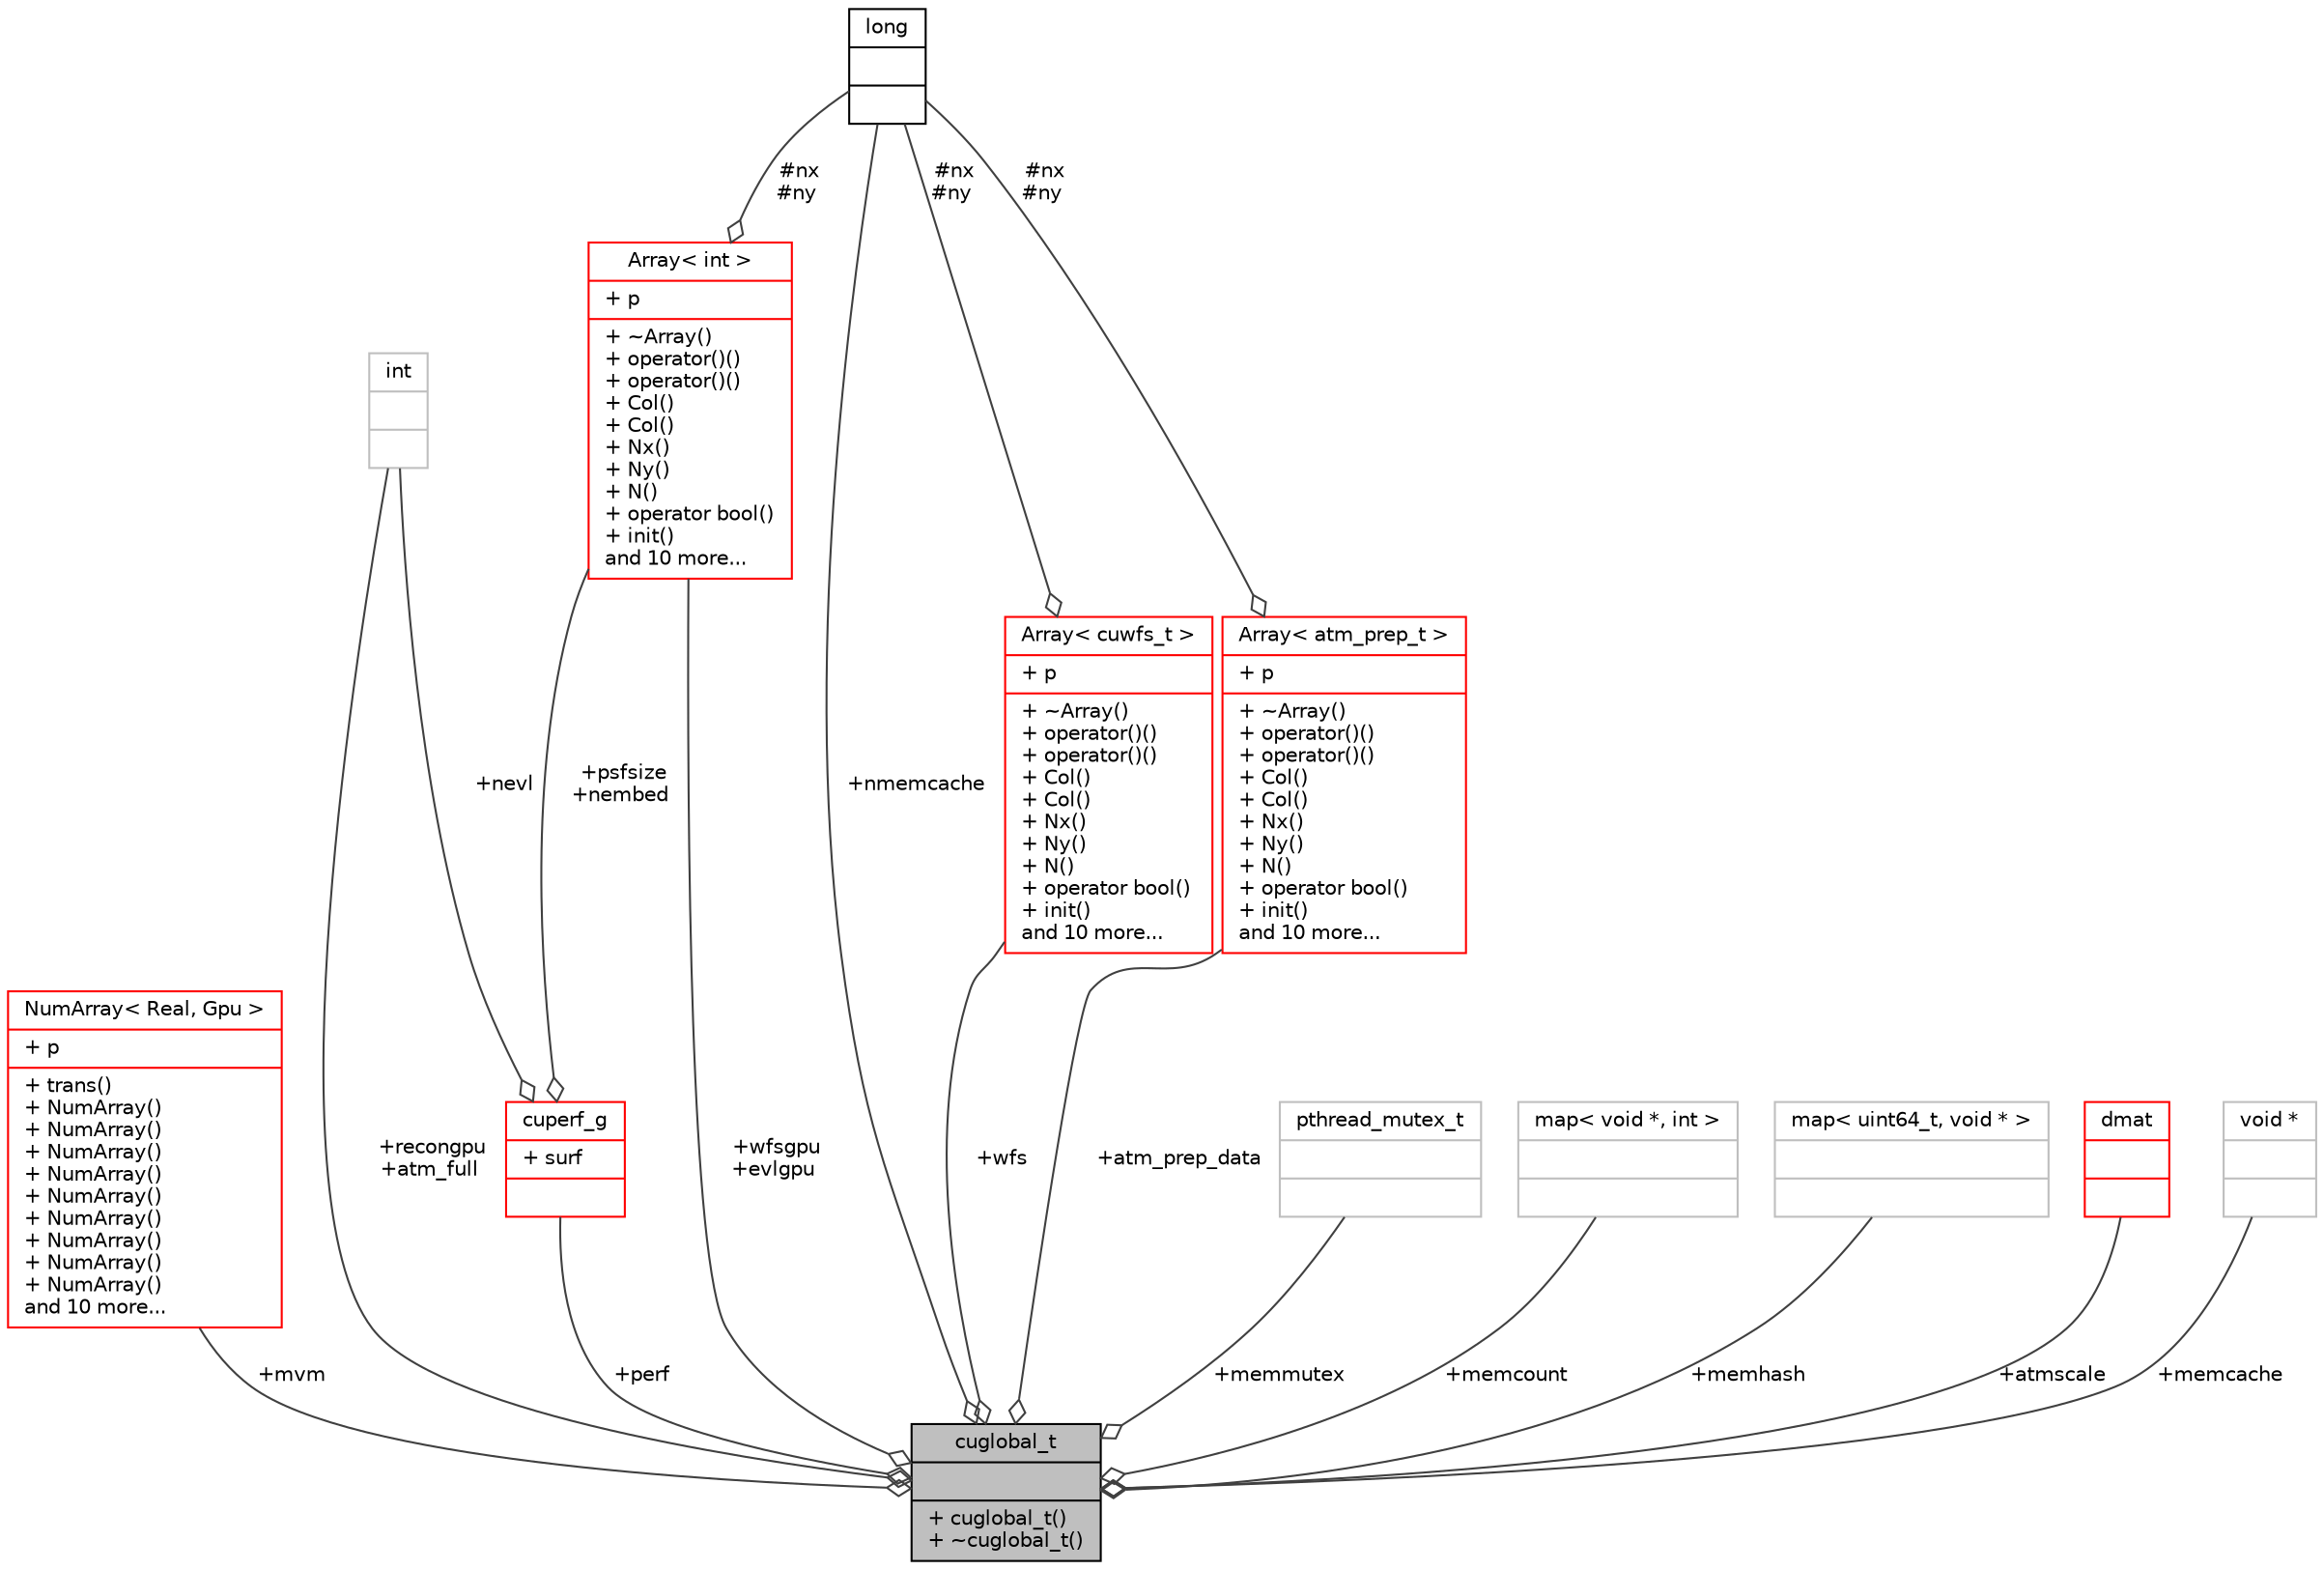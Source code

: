 digraph "cuglobal_t"
{
 // INTERACTIVE_SVG=YES
  bgcolor="transparent";
  edge [fontname="Helvetica",fontsize="10",labelfontname="Helvetica",labelfontsize="10"];
  node [fontname="Helvetica",fontsize="10",shape=record];
  Node1 [label="{cuglobal_t\n||+ cuglobal_t()\l+ ~cuglobal_t()\l}",height=0.2,width=0.4,color="black", fillcolor="grey75", style="filled", fontcolor="black"];
  Node2 -> Node1 [color="grey25",fontsize="10",style="solid",label=" +mvm" ,arrowhead="odiamond",fontname="Helvetica"];
  Node2 [label="{NumArray\< Real, Gpu \>\n|+ p\l|+ trans()\l+ NumArray()\l+ NumArray()\l+ NumArray()\l+ NumArray()\l+ NumArray()\l+ NumArray()\l+ NumArray()\l+ NumArray()\l+ NumArray()\land 10 more...\l}",height=0.2,width=0.4,color="red",URL="$class_num_array.html"];
  Node12 -> Node1 [color="grey25",fontsize="10",style="solid",label=" +wfsgpu\n+evlgpu" ,arrowhead="odiamond",fontname="Helvetica"];
  Node12 [label="{Array\< int \>\n|+ p\l|+ ~Array()\l+ operator()()\l+ operator()()\l+ Col()\l+ Col()\l+ Nx()\l+ Ny()\l+ N()\l+ operator bool()\l+ init()\land 10 more...\l}",height=0.2,width=0.4,color="red",URL="$class_array.html"];
  Node9 -> Node12 [color="grey25",fontsize="10",style="solid",label=" #nx\n#ny" ,arrowhead="odiamond",fontname="Helvetica"];
  Node9 [label="{long\n||}",height=0.2,width=0.4,color="black",URL="$classlong.html"];
  Node15 -> Node1 [color="grey25",fontsize="10",style="solid",label=" +memmutex" ,arrowhead="odiamond",fontname="Helvetica"];
  Node15 [label="{pthread_mutex_t\n||}",height=0.2,width=0.4,color="grey75"];
  Node16 -> Node1 [color="grey25",fontsize="10",style="solid",label=" +memcount" ,arrowhead="odiamond",fontname="Helvetica"];
  Node16 [label="{map\< void *, int \>\n||}",height=0.2,width=0.4,color="grey75"];
  Node17 -> Node1 [color="grey25",fontsize="10",style="solid",label=" +memhash" ,arrowhead="odiamond",fontname="Helvetica"];
  Node17 [label="{map\< uint64_t, void * \>\n||}",height=0.2,width=0.4,color="grey75"];
  Node14 -> Node1 [color="grey25",fontsize="10",style="solid",label=" +recongpu\n+atm_full" ,arrowhead="odiamond",fontname="Helvetica"];
  Node14 [label="{int\n||}",height=0.2,width=0.4,color="grey75"];
  Node18 -> Node1 [color="grey25",fontsize="10",style="solid",label=" +wfs" ,arrowhead="odiamond",fontname="Helvetica"];
  Node18 [label="{Array\< cuwfs_t \>\n|+ p\l|+ ~Array()\l+ operator()()\l+ operator()()\l+ Col()\l+ Col()\l+ Nx()\l+ Ny()\l+ N()\l+ operator bool()\l+ init()\land 10 more...\l}",height=0.2,width=0.4,color="red",URL="$class_array.html"];
  Node9 -> Node18 [color="grey25",fontsize="10",style="solid",label=" #nx\n#ny" ,arrowhead="odiamond",fontname="Helvetica"];
  Node29 -> Node1 [color="grey25",fontsize="10",style="solid",label=" +atmscale" ,arrowhead="odiamond",fontname="Helvetica"];
  Node29 [label="{dmat\n||}",height=0.2,width=0.4,color="red",URL="$type_8h.html#structdmat"];
  Node9 -> Node1 [color="grey25",fontsize="10",style="solid",label=" +nmemcache" ,arrowhead="odiamond",fontname="Helvetica"];
  Node108 -> Node1 [color="grey25",fontsize="10",style="solid",label=" +memcache" ,arrowhead="odiamond",fontname="Helvetica"];
  Node108 [label="{void *\n||}",height=0.2,width=0.4,color="grey75"];
  Node109 -> Node1 [color="grey25",fontsize="10",style="solid",label=" +atm_prep_data" ,arrowhead="odiamond",fontname="Helvetica"];
  Node109 [label="{Array\< atm_prep_t \>\n|+ p\l|+ ~Array()\l+ operator()()\l+ operator()()\l+ Col()\l+ Col()\l+ Nx()\l+ Ny()\l+ N()\l+ operator bool()\l+ init()\land 10 more...\l}",height=0.2,width=0.4,color="red",URL="$class_array.html"];
  Node9 -> Node109 [color="grey25",fontsize="10",style="solid",label=" #nx\n#ny" ,arrowhead="odiamond",fontname="Helvetica"];
  Node115 -> Node1 [color="grey25",fontsize="10",style="solid",label=" +perf" ,arrowhead="odiamond",fontname="Helvetica"];
  Node115 [label="{cuperf_g\n|+ surf\l|}",height=0.2,width=0.4,color="red",URL="$classcuperf__g.html"];
  Node12 -> Node115 [color="grey25",fontsize="10",style="solid",label=" +psfsize\n+nembed" ,arrowhead="odiamond",fontname="Helvetica"];
  Node14 -> Node115 [color="grey25",fontsize="10",style="solid",label=" +nevl" ,arrowhead="odiamond",fontname="Helvetica"];
}
